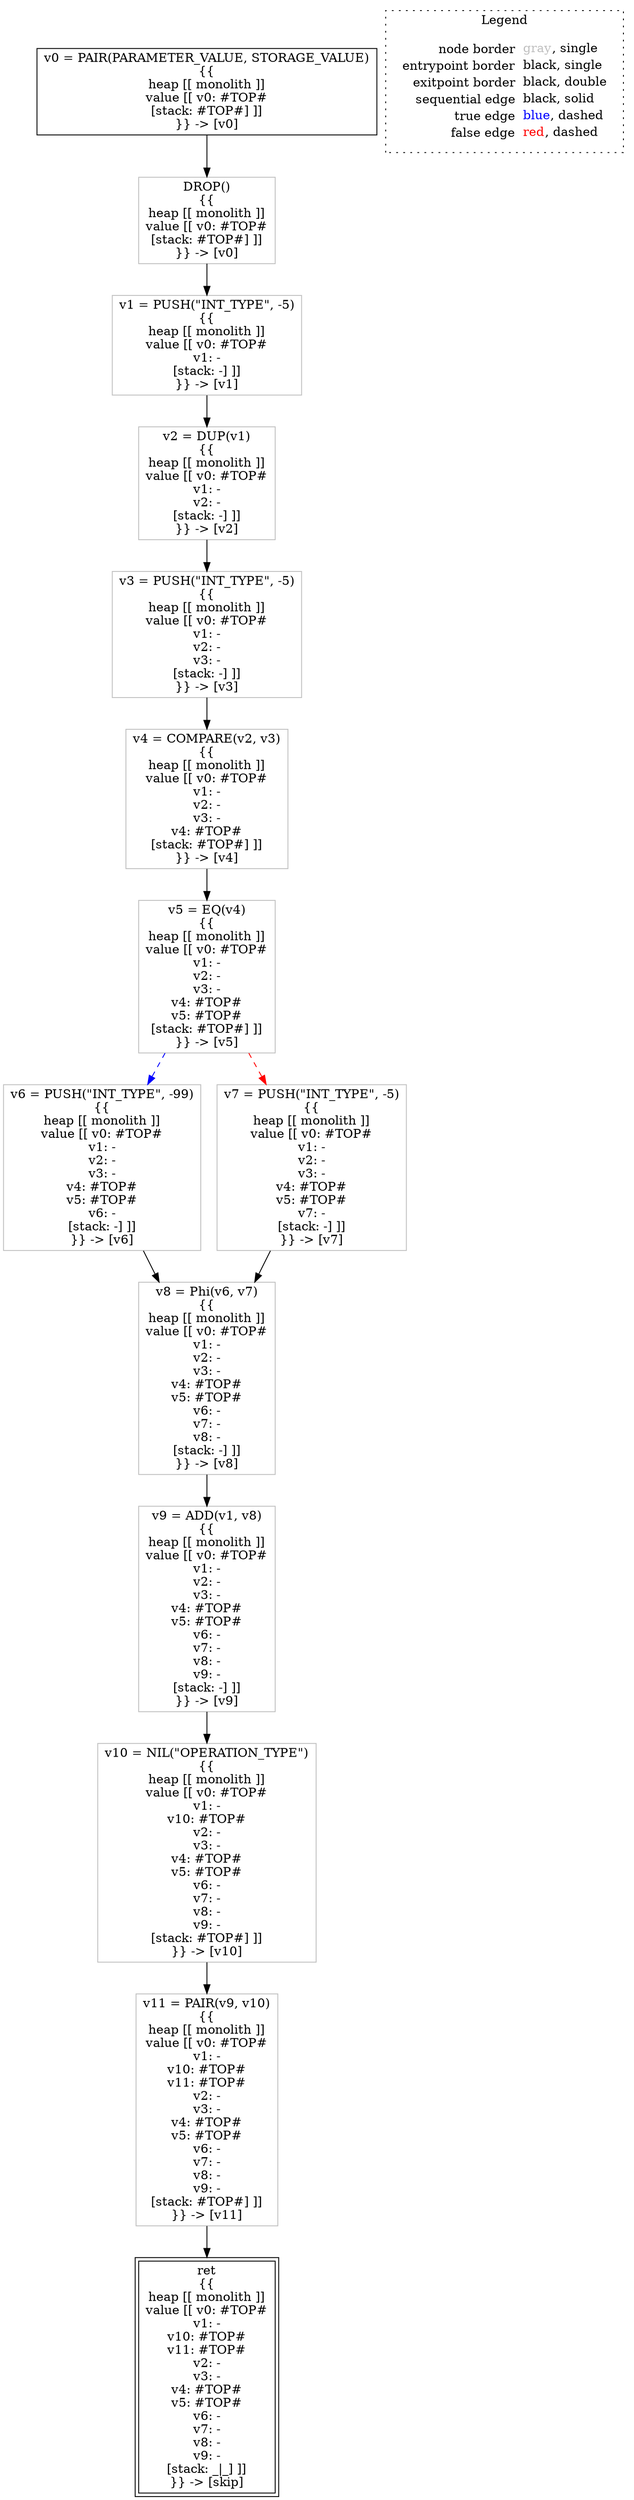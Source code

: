 digraph {
	"node0" [shape="rect",color="black",label=<v0 = PAIR(PARAMETER_VALUE, STORAGE_VALUE)<BR/>{{<BR/>heap [[ monolith ]]<BR/>value [[ v0: #TOP#<BR/>[stack: #TOP#] ]]<BR/>}} -&gt; [v0]>];
	"node1" [shape="rect",color="gray",label=<DROP()<BR/>{{<BR/>heap [[ monolith ]]<BR/>value [[ v0: #TOP#<BR/>[stack: #TOP#] ]]<BR/>}} -&gt; [v0]>];
	"node2" [shape="rect",color="gray",label=<v4 = COMPARE(v2, v3)<BR/>{{<BR/>heap [[ monolith ]]<BR/>value [[ v0: #TOP#<BR/>v1: -<BR/>v2: -<BR/>v3: -<BR/>v4: #TOP#<BR/>[stack: #TOP#] ]]<BR/>}} -&gt; [v4]>];
	"node3" [shape="rect",color="black",peripheries="2",label=<ret<BR/>{{<BR/>heap [[ monolith ]]<BR/>value [[ v0: #TOP#<BR/>v1: -<BR/>v10: #TOP#<BR/>v11: #TOP#<BR/>v2: -<BR/>v3: -<BR/>v4: #TOP#<BR/>v5: #TOP#<BR/>v6: -<BR/>v7: -<BR/>v8: -<BR/>v9: -<BR/>[stack: _|_] ]]<BR/>}} -&gt; [skip]>];
	"node4" [shape="rect",color="gray",label=<v1 = PUSH(&quot;INT_TYPE&quot;, -5)<BR/>{{<BR/>heap [[ monolith ]]<BR/>value [[ v0: #TOP#<BR/>v1: -<BR/>[stack: -] ]]<BR/>}} -&gt; [v1]>];
	"node5" [shape="rect",color="gray",label=<v2 = DUP(v1)<BR/>{{<BR/>heap [[ monolith ]]<BR/>value [[ v0: #TOP#<BR/>v1: -<BR/>v2: -<BR/>[stack: -] ]]<BR/>}} -&gt; [v2]>];
	"node6" [shape="rect",color="gray",label=<v10 = NIL(&quot;OPERATION_TYPE&quot;)<BR/>{{<BR/>heap [[ monolith ]]<BR/>value [[ v0: #TOP#<BR/>v1: -<BR/>v10: #TOP#<BR/>v2: -<BR/>v3: -<BR/>v4: #TOP#<BR/>v5: #TOP#<BR/>v6: -<BR/>v7: -<BR/>v8: -<BR/>v9: -<BR/>[stack: #TOP#] ]]<BR/>}} -&gt; [v10]>];
	"node7" [shape="rect",color="gray",label=<v5 = EQ(v4)<BR/>{{<BR/>heap [[ monolith ]]<BR/>value [[ v0: #TOP#<BR/>v1: -<BR/>v2: -<BR/>v3: -<BR/>v4: #TOP#<BR/>v5: #TOP#<BR/>[stack: #TOP#] ]]<BR/>}} -&gt; [v5]>];
	"node8" [shape="rect",color="gray",label=<v6 = PUSH(&quot;INT_TYPE&quot;, -99)<BR/>{{<BR/>heap [[ monolith ]]<BR/>value [[ v0: #TOP#<BR/>v1: -<BR/>v2: -<BR/>v3: -<BR/>v4: #TOP#<BR/>v5: #TOP#<BR/>v6: -<BR/>[stack: -] ]]<BR/>}} -&gt; [v6]>];
	"node9" [shape="rect",color="gray",label=<v7 = PUSH(&quot;INT_TYPE&quot;, -5)<BR/>{{<BR/>heap [[ monolith ]]<BR/>value [[ v0: #TOP#<BR/>v1: -<BR/>v2: -<BR/>v3: -<BR/>v4: #TOP#<BR/>v5: #TOP#<BR/>v7: -<BR/>[stack: -] ]]<BR/>}} -&gt; [v7]>];
	"node10" [shape="rect",color="gray",label=<v11 = PAIR(v9, v10)<BR/>{{<BR/>heap [[ monolith ]]<BR/>value [[ v0: #TOP#<BR/>v1: -<BR/>v10: #TOP#<BR/>v11: #TOP#<BR/>v2: -<BR/>v3: -<BR/>v4: #TOP#<BR/>v5: #TOP#<BR/>v6: -<BR/>v7: -<BR/>v8: -<BR/>v9: -<BR/>[stack: #TOP#] ]]<BR/>}} -&gt; [v11]>];
	"node11" [shape="rect",color="gray",label=<v8 = Phi(v6, v7)<BR/>{{<BR/>heap [[ monolith ]]<BR/>value [[ v0: #TOP#<BR/>v1: -<BR/>v2: -<BR/>v3: -<BR/>v4: #TOP#<BR/>v5: #TOP#<BR/>v6: -<BR/>v7: -<BR/>v8: -<BR/>[stack: -] ]]<BR/>}} -&gt; [v8]>];
	"node12" [shape="rect",color="gray",label=<v9 = ADD(v1, v8)<BR/>{{<BR/>heap [[ monolith ]]<BR/>value [[ v0: #TOP#<BR/>v1: -<BR/>v2: -<BR/>v3: -<BR/>v4: #TOP#<BR/>v5: #TOP#<BR/>v6: -<BR/>v7: -<BR/>v8: -<BR/>v9: -<BR/>[stack: -] ]]<BR/>}} -&gt; [v9]>];
	"node13" [shape="rect",color="gray",label=<v3 = PUSH(&quot;INT_TYPE&quot;, -5)<BR/>{{<BR/>heap [[ monolith ]]<BR/>value [[ v0: #TOP#<BR/>v1: -<BR/>v2: -<BR/>v3: -<BR/>[stack: -] ]]<BR/>}} -&gt; [v3]>];
	"node1" -> "node4" [color="black"];
	"node2" -> "node7" [color="black"];
	"node4" -> "node5" [color="black"];
	"node5" -> "node13" [color="black"];
	"node0" -> "node1" [color="black"];
	"node6" -> "node10" [color="black"];
	"node7" -> "node8" [color="blue",style="dashed"];
	"node7" -> "node9" [color="red",style="dashed"];
	"node8" -> "node11" [color="black"];
	"node9" -> "node11" [color="black"];
	"node10" -> "node3" [color="black"];
	"node11" -> "node12" [color="black"];
	"node12" -> "node6" [color="black"];
	"node13" -> "node2" [color="black"];
subgraph cluster_legend {
	label="Legend";
	style=dotted;
	node [shape=plaintext];
	"legend" [label=<<table border="0" cellpadding="2" cellspacing="0" cellborder="0"><tr><td align="right">node border&nbsp;</td><td align="left"><font color="gray">gray</font>, single</td></tr><tr><td align="right">entrypoint border&nbsp;</td><td align="left"><font color="black">black</font>, single</td></tr><tr><td align="right">exitpoint border&nbsp;</td><td align="left"><font color="black">black</font>, double</td></tr><tr><td align="right">sequential edge&nbsp;</td><td align="left"><font color="black">black</font>, solid</td></tr><tr><td align="right">true edge&nbsp;</td><td align="left"><font color="blue">blue</font>, dashed</td></tr><tr><td align="right">false edge&nbsp;</td><td align="left"><font color="red">red</font>, dashed</td></tr></table>>];
}

}

